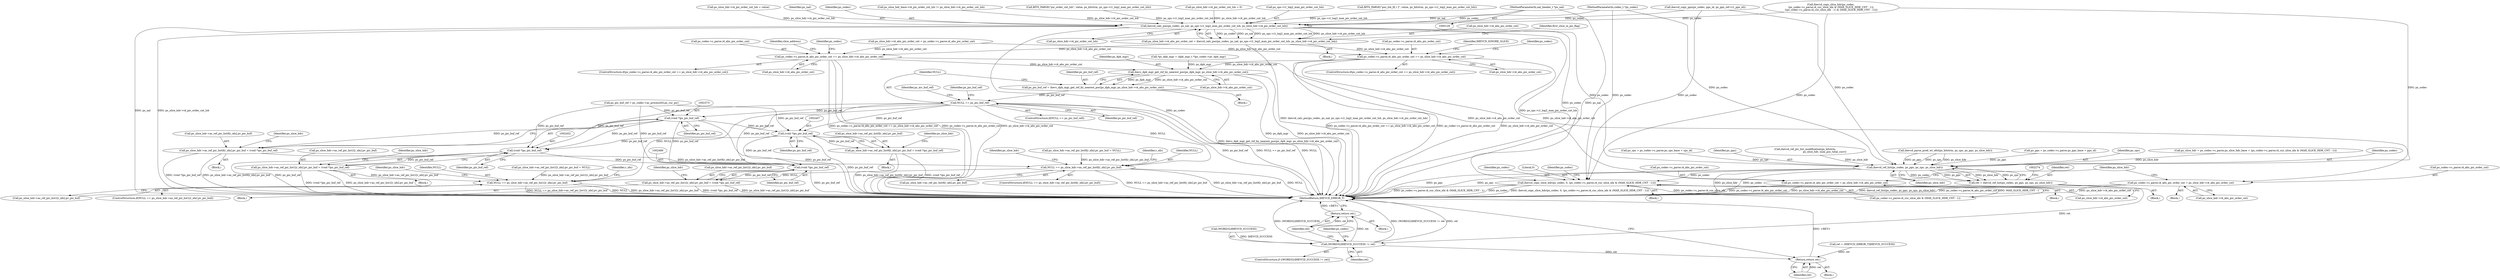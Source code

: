 digraph "0_Android_7c9be319a279654e55a6d757265f88c61a16a4d5@pointer" {
"1000131" [label="(MethodParameterIn,nal_header_t *ps_nal)"];
"1001674" [label="(Call,ihevcd_calc_poc(ps_codec, ps_nal, ps_sps->i1_log2_max_pic_order_cnt_lsb, ps_slice_hdr->i4_pic_order_cnt_lsb))"];
"1001670" [label="(Call,ps_slice_hdr->i4_abs_pic_order_cnt = ihevcd_calc_poc(ps_codec, ps_nal, ps_sps->i1_log2_max_pic_order_cnt_lsb, ps_slice_hdr->i4_pic_order_cnt_lsb))"];
"1001699" [label="(Call,ps_codec->s_parse.i4_abs_pic_order_cnt == ps_slice_hdr->i4_abs_pic_order_cnt)"];
"1001891" [label="(Call,ps_codec->s_parse.i4_abs_pic_order_cnt = ps_slice_hdr->i4_abs_pic_order_cnt)"];
"1002306" [label="(Call,ihevc_dpb_mgr_get_ref_by_nearest_poc(ps_dpb_mgr, ps_slice_hdr->i4_abs_pic_order_cnt))"];
"1002304" [label="(Call,ps_pic_buf_ref = ihevc_dpb_mgr_get_ref_by_nearest_poc(ps_dpb_mgr, ps_slice_hdr->i4_abs_pic_order_cnt))"];
"1002312" [label="(Call,NULL == ps_pic_buf_ref)"];
"1002354" [label="(Call,NULL == ps_slice_hdr->as_ref_pic_list0[r_idx].pv_pic_buf)"];
"1002433" [label="(Call,NULL == ps_slice_hdr->as_ref_pic_list1[r_idx].pv_pic_buf)"];
"1002372" [label="(Call,(void *)ps_pic_buf_ref)"];
"1002364" [label="(Call,ps_slice_hdr->as_ref_pic_list0[r_idx].pv_pic_buf = (void *)ps_pic_buf_ref)"];
"1002406" [label="(Call,(void *)ps_pic_buf_ref)"];
"1002398" [label="(Call,ps_slice_hdr->as_ref_pic_list0[r_idx].pv_pic_buf = (void *)ps_pic_buf_ref)"];
"1002451" [label="(Call,(void *)ps_pic_buf_ref)"];
"1002443" [label="(Call,ps_slice_hdr->as_ref_pic_list1[r_idx].pv_pic_buf = (void *)ps_pic_buf_ref)"];
"1002485" [label="(Call,(void *)ps_pic_buf_ref)"];
"1002477" [label="(Call,ps_slice_hdr->as_ref_pic_list1[r_idx].pv_pic_buf = (void *)ps_pic_buf_ref)"];
"1001903" [label="(Call,ps_codec->s_parse.i4_abs_pic_order_cnt == ps_slice_hdr->i4_abs_pic_order_cnt)"];
"1001914" [label="(Call,ps_codec->s_parse.i4_abs_pic_order_cnt = ps_slice_hdr->i4_abs_pic_order_cnt)"];
"1002266" [label="(Call,ihevcd_ref_list(ps_codec, ps_pps, ps_sps, ps_slice_hdr))"];
"1002264" [label="(Call,ret = ihevcd_ref_list(ps_codec, ps_pps, ps_sps, ps_slice_hdr))"];
"1002272" [label="(Call,(WORD32)IHEVCD_SUCCESS != ret)"];
"1002278" [label="(Return,return ret;)"];
"1002683" [label="(Return,return ret;)"];
"1002583" [label="(Call,ihevcd_copy_slice_hdr(ps_codec, 0, (ps_codec->s_parse.i4_cur_slice_idx & (MAX_SLICE_HDR_CNT - 1))))"];
"1002356" [label="(Call,ps_slice_hdr->as_ref_pic_list0[r_idx].pv_pic_buf)"];
"1002476" [label="(Block,)"];
"1002271" [label="(ControlStructure,if ((WORD32)IHEVCD_SUCCESS != ret))"];
"1002444" [label="(Call,ps_slice_hdr->as_ref_pic_list1[r_idx].pv_pic_buf)"];
"1002272" [label="(Call,(WORD32)IHEVCD_SUCCESS != ret)"];
"1001705" [label="(Call,ps_slice_hdr->i4_abs_pic_order_cnt)"];
"1001700" [label="(Call,ps_codec->s_parse.i4_abs_pic_order_cnt)"];
"1001913" [label="(Identifier,IHEVCD_IGNORE_SLICE)"];
"1000134" [label="(Call,ret = (IHEVCD_ERROR_T)IHEVCD_SUCCESS)"];
"1002264" [label="(Call,ret = ihevcd_ref_list(ps_codec, ps_pps, ps_sps, ps_slice_hdr))"];
"1000265" [label="(Call,ihevcd_copy_pps(ps_codec, pps_id, ps_pps_ref->i1_pps_id))"];
"1001676" [label="(Identifier,ps_nal)"];
"1002408" [label="(Identifier,ps_pic_buf_ref)"];
"1001291" [label="(Call,ihevcd_ref_pic_list_modification(ps_bitstrm,\n                                                 ps_slice_hdr, num_poc_total_curr))"];
"1002413" [label="(Identifier,ps_slice_hdr)"];
"1001675" [label="(Identifier,ps_codec)"];
"1002368" [label="(Identifier,ps_slice_hdr)"];
"1002487" [label="(Identifier,ps_pic_buf_ref)"];
"1002284" [label="(Block,)"];
"1002317" [label="(Identifier,ps_pic_buf_ref)"];
"1001698" [label="(ControlStructure,if(ps_codec->s_parse.i4_abs_pic_order_cnt == ps_slice_hdr->i4_abs_pic_order_cnt))"];
"1002363" [label="(Block,)"];
"1002263" [label="(Block,)"];
"1002477" [label="(Call,ps_slice_hdr->as_ref_pic_list1[r_idx].pv_pic_buf = (void *)ps_pic_buf_ref)"];
"1001674" [label="(Call,ihevcd_calc_poc(ps_codec, ps_nal, ps_sps->i1_log2_max_pic_order_cnt_lsb, ps_slice_hdr->i4_pic_order_cnt_lsb))"];
"1002276" [label="(Identifier,ret)"];
"1001891" [label="(Call,ps_codec->s_parse.i4_abs_pic_order_cnt = ps_slice_hdr->i4_abs_pic_order_cnt)"];
"1000130" [label="(MethodParameterIn,codec_t *ps_codec)"];
"1001444" [label="(Call,ihevcd_parse_pred_wt_ofst(ps_bitstrm, ps_sps, ps_pps, ps_slice_hdr))"];
"1002226" [label="(Call,ps_slice_hdr->as_ref_pic_list0[r_idx].pv_pic_buf = NULL)"];
"1002306" [label="(Call,ihevc_dpb_mgr_get_ref_by_nearest_poc(ps_dpb_mgr, ps_slice_hdr->i4_abs_pic_order_cnt))"];
"1002432" [label="(ControlStructure,if(NULL == ps_slice_hdr->as_ref_pic_list1[r_idx].pv_pic_buf))"];
"1002305" [label="(Identifier,ps_pic_buf_ref)"];
"1000222" [label="(Call,ps_pps = ps_codec->s_parse.ps_pps_base + pps_id)"];
"1002406" [label="(Call,(void *)ps_pic_buf_ref)"];
"1002269" [label="(Identifier,ps_sps)"];
"1001711" [label="(Identifier,slice_address)"];
"1002304" [label="(Call,ps_pic_buf_ref = ihevc_dpb_mgr_get_ref_by_nearest_poc(ps_dpb_mgr, ps_slice_hdr->i4_abs_pic_order_cnt))"];
"1000399" [label="(Call,ps_slice_hdr = ps_codec->s_parse.ps_slice_hdr_base + (ps_codec->s_parse.i4_cur_slice_idx & (MAX_SLICE_HDR_CNT - 1)))"];
"1002379" [label="(Identifier,ps_slice_hdr)"];
"1002372" [label="(Call,(void *)ps_pic_buf_ref)"];
"1002312" [label="(Call,NULL == ps_pic_buf_ref)"];
"1002267" [label="(Identifier,ps_codec)"];
"1001897" [label="(Call,ps_slice_hdr->i4_abs_pic_order_cnt)"];
"1002308" [label="(Call,ps_slice_hdr->i4_abs_pic_order_cnt)"];
"1002354" [label="(Call,NULL == ps_slice_hdr->as_ref_pic_list0[r_idx].pv_pic_buf)"];
"1002442" [label="(Block,)"];
"1002351" [label="(Identifier,r_idx)"];
"1002270" [label="(Identifier,ps_slice_hdr)"];
"1002316" [label="(Call,ps_pic_buf_ref = ps_codec->as_process[0].ps_cur_pic)"];
"1000276" [label="(Call,ps_sps = ps_codec->s_parse.ps_sps_base + sps_id)"];
"1002492" [label="(Identifier,ps_slice_hdr)"];
"1002244" [label="(Call,ps_slice_hdr->as_ref_pic_list1[r_idx].pv_pic_buf = NULL)"];
"1002265" [label="(Identifier,ret)"];
"1001670" [label="(Call,ps_slice_hdr->i4_abs_pic_order_cnt = ihevcd_calc_poc(ps_codec, ps_nal, ps_sps->i1_log2_max_pic_order_cnt_lsb, ps_slice_hdr->i4_pic_order_cnt_lsb))"];
"1001699" [label="(Call,ps_codec->s_parse.i4_abs_pic_order_cnt == ps_slice_hdr->i4_abs_pic_order_cnt)"];
"1002397" [label="(Block,)"];
"1002307" [label="(Identifier,ps_dpb_mgr)"];
"1001816" [label="(Identifier,ps_codec)"];
"1001653" [label="(Call,ps_slice_hdr_base->i4_pic_order_cnt_lsb != ps_slice_hdr->i4_pic_order_cnt_lsb)"];
"1001669" [label="(Block,)"];
"1001925" [label="(Identifier,ps_slice_hdr)"];
"1002273" [label="(Call,(WORD32)IHEVCD_SUCCESS)"];
"1001680" [label="(Call,ps_slice_hdr->i4_pic_order_cnt_lsb)"];
"1001685" [label="(Call,ps_slice_hdr->i4_abs_pic_order_cnt = ps_codec->s_parse.i4_abs_pic_order_cnt)"];
"1001892" [label="(Call,ps_codec->s_parse.i4_abs_pic_order_cnt)"];
"1001671" [label="(Call,ps_slice_hdr->i4_abs_pic_order_cnt)"];
"1002434" [label="(Identifier,NULL)"];
"1001917" [label="(Identifier,ps_codec)"];
"1002365" [label="(Call,ps_slice_hdr->as_ref_pic_list0[r_idx].pv_pic_buf)"];
"1001903" [label="(Call,ps_codec->s_parse.i4_abs_pic_order_cnt == ps_slice_hdr->i4_abs_pic_order_cnt)"];
"1002583" [label="(Call,ihevcd_copy_slice_hdr(ps_codec, 0, (ps_codec->s_parse.i4_cur_slice_idx & (MAX_SLICE_HDR_CNT - 1))))"];
"1001902" [label="(ControlStructure,if(ps_codec->s_parse.i4_abs_pic_order_cnt == ps_slice_hdr->i4_abs_pic_order_cnt))"];
"1002430" [label="(Identifier,r_idx)"];
"1002311" [label="(ControlStructure,if(NULL == ps_pic_buf_ref))"];
"1002374" [label="(Identifier,ps_pic_buf_ref)"];
"1002443" [label="(Call,ps_slice_hdr->as_ref_pic_list1[r_idx].pv_pic_buf = (void *)ps_pic_buf_ref)"];
"1002268" [label="(Identifier,ps_pps)"];
"1002314" [label="(Identifier,ps_pic_buf_ref)"];
"1002683" [label="(Return,return ret;)"];
"1002684" [label="(Identifier,ret)"];
"1002266" [label="(Call,ihevcd_ref_list(ps_codec, ps_pps, ps_sps, ps_slice_hdr))"];
"1002353" [label="(ControlStructure,if(NULL == ps_slice_hdr->as_ref_pic_list0[r_idx].pv_pic_buf))"];
"1001696" [label="(Identifier,first_slice_in_pic_flag)"];
"1002586" [label="(Call,ps_codec->s_parse.i4_cur_slice_idx & (MAX_SLICE_HDR_CNT - 1))"];
"1000131" [label="(MethodParameterIn,nal_header_t *ps_nal)"];
"1001915" [label="(Call,ps_codec->s_parse.i4_abs_pic_order_cnt)"];
"1000684" [label="(Call,BITS_PARSE(\"pic_order_cnt_lsb\", value, ps_bitstrm, ps_sps->i1_log2_max_pic_order_cnt_lsb))"];
"1002399" [label="(Call,ps_slice_hdr->as_ref_pic_list0[r_idx].pv_pic_buf)"];
"1002279" [label="(Identifier,ret)"];
"1002574" [label="(Block,)"];
"1002435" [label="(Call,ps_slice_hdr->as_ref_pic_list1[r_idx].pv_pic_buf)"];
"1001920" [label="(Call,ps_slice_hdr->i4_abs_pic_order_cnt)"];
"1002453" [label="(Identifier,ps_pic_buf_ref)"];
"1002398" [label="(Call,ps_slice_hdr->as_ref_pic_list0[r_idx].pv_pic_buf = (void *)ps_pic_buf_ref)"];
"1000562" [label="(Call,ps_slice_hdr->i4_pic_order_cnt_lsb = 0)"];
"1001677" [label="(Call,ps_sps->i1_log2_max_pic_order_cnt_lsb)"];
"1002478" [label="(Call,ps_slice_hdr->as_ref_pic_list1[r_idx].pv_pic_buf)"];
"1002597" [label="(Identifier,ps_codec)"];
"1002584" [label="(Identifier,ps_codec)"];
"1001914" [label="(Call,ps_codec->s_parse.i4_abs_pic_order_cnt = ps_slice_hdr->i4_abs_pic_order_cnt)"];
"1002364" [label="(Call,ps_slice_hdr->as_ref_pic_list0[r_idx].pv_pic_buf = (void *)ps_pic_buf_ref)"];
"1002335" [label="(Identifier,ps_mv_buf_ref)"];
"1001884" [label="(Block,)"];
"1002278" [label="(Return,return ret;)"];
"1002355" [label="(Identifier,NULL)"];
"1002485" [label="(Call,(void *)ps_pic_buf_ref)"];
"1001901" [label="(Block,)"];
"1000961" [label="(Call,BITS_PARSE(\"poc_lsb_lt[ i ]\", value, ps_bitstrm, ps_sps->i1_log2_max_pic_order_cnt_lsb))"];
"1000691" [label="(Call,ps_slice_hdr->i4_pic_order_cnt_lsb = value)"];
"1002289" [label="(Call,*ps_dpb_mgr = (dpb_mgr_t *)ps_codec->pv_dpb_mgr)"];
"1002313" [label="(Identifier,NULL)"];
"1002458" [label="(Identifier,ps_slice_hdr)"];
"1002433" [label="(Call,NULL == ps_slice_hdr->as_ref_pic_list1[r_idx].pv_pic_buf)"];
"1002585" [label="(Literal,0)"];
"1002451" [label="(Call,(void *)ps_pic_buf_ref)"];
"1002685" [label="(MethodReturn,IHEVCD_ERROR_T)"];
"1000440" [label="(Call,ihevcd_copy_slice_hdr(ps_codec,\n (ps_codec->s_parse.i4_cur_slice_idx & (MAX_SLICE_HDR_CNT - 1)),\n ((ps_codec->s_parse.i4_cur_slice_idx - 1) & (MAX_SLICE_HDR_CNT - 1))))"];
"1001909" [label="(Call,ps_slice_hdr->i4_abs_pic_order_cnt)"];
"1002447" [label="(Identifier,ps_slice_hdr)"];
"1002282" [label="(Identifier,ps_codec)"];
"1000132" [label="(Block,)"];
"1001904" [label="(Call,ps_codec->s_parse.i4_abs_pic_order_cnt)"];
"1002277" [label="(Block,)"];
"1000131" -> "1000129"  [label="AST: "];
"1000131" -> "1002685"  [label="DDG: ps_nal"];
"1000131" -> "1001674"  [label="DDG: ps_nal"];
"1001674" -> "1001670"  [label="AST: "];
"1001674" -> "1001680"  [label="CFG: "];
"1001675" -> "1001674"  [label="AST: "];
"1001676" -> "1001674"  [label="AST: "];
"1001677" -> "1001674"  [label="AST: "];
"1001680" -> "1001674"  [label="AST: "];
"1001670" -> "1001674"  [label="CFG: "];
"1001674" -> "1002685"  [label="DDG: ps_slice_hdr->i4_pic_order_cnt_lsb"];
"1001674" -> "1002685"  [label="DDG: ps_sps->i1_log2_max_pic_order_cnt_lsb"];
"1001674" -> "1002685"  [label="DDG: ps_codec"];
"1001674" -> "1002685"  [label="DDG: ps_nal"];
"1001674" -> "1001670"  [label="DDG: ps_codec"];
"1001674" -> "1001670"  [label="DDG: ps_nal"];
"1001674" -> "1001670"  [label="DDG: ps_sps->i1_log2_max_pic_order_cnt_lsb"];
"1001674" -> "1001670"  [label="DDG: ps_slice_hdr->i4_pic_order_cnt_lsb"];
"1000265" -> "1001674"  [label="DDG: ps_codec"];
"1000440" -> "1001674"  [label="DDG: ps_codec"];
"1000130" -> "1001674"  [label="DDG: ps_codec"];
"1000961" -> "1001674"  [label="DDG: ps_sps->i1_log2_max_pic_order_cnt_lsb"];
"1000684" -> "1001674"  [label="DDG: ps_sps->i1_log2_max_pic_order_cnt_lsb"];
"1000562" -> "1001674"  [label="DDG: ps_slice_hdr->i4_pic_order_cnt_lsb"];
"1000691" -> "1001674"  [label="DDG: ps_slice_hdr->i4_pic_order_cnt_lsb"];
"1001653" -> "1001674"  [label="DDG: ps_slice_hdr->i4_pic_order_cnt_lsb"];
"1001674" -> "1002266"  [label="DDG: ps_codec"];
"1001674" -> "1002583"  [label="DDG: ps_codec"];
"1001670" -> "1001669"  [label="AST: "];
"1001671" -> "1001670"  [label="AST: "];
"1001696" -> "1001670"  [label="CFG: "];
"1001670" -> "1002685"  [label="DDG: ihevcd_calc_poc(ps_codec, ps_nal, ps_sps->i1_log2_max_pic_order_cnt_lsb, ps_slice_hdr->i4_pic_order_cnt_lsb)"];
"1001670" -> "1001699"  [label="DDG: ps_slice_hdr->i4_abs_pic_order_cnt"];
"1001670" -> "1001903"  [label="DDG: ps_slice_hdr->i4_abs_pic_order_cnt"];
"1001699" -> "1001698"  [label="AST: "];
"1001699" -> "1001705"  [label="CFG: "];
"1001700" -> "1001699"  [label="AST: "];
"1001705" -> "1001699"  [label="AST: "];
"1001711" -> "1001699"  [label="CFG: "];
"1001816" -> "1001699"  [label="CFG: "];
"1001699" -> "1002685"  [label="DDG: ps_codec->s_parse.i4_abs_pic_order_cnt == ps_slice_hdr->i4_abs_pic_order_cnt"];
"1001699" -> "1002685"  [label="DDG: ps_codec->s_parse.i4_abs_pic_order_cnt"];
"1001699" -> "1002685"  [label="DDG: ps_slice_hdr->i4_abs_pic_order_cnt"];
"1001685" -> "1001699"  [label="DDG: ps_slice_hdr->i4_abs_pic_order_cnt"];
"1001699" -> "1001891"  [label="DDG: ps_slice_hdr->i4_abs_pic_order_cnt"];
"1001699" -> "1002306"  [label="DDG: ps_slice_hdr->i4_abs_pic_order_cnt"];
"1001891" -> "1001884"  [label="AST: "];
"1001891" -> "1001897"  [label="CFG: "];
"1001892" -> "1001891"  [label="AST: "];
"1001897" -> "1001891"  [label="AST: "];
"1001925" -> "1001891"  [label="CFG: "];
"1001891" -> "1002685"  [label="DDG: ps_slice_hdr->i4_abs_pic_order_cnt"];
"1001891" -> "1002685"  [label="DDG: ps_codec->s_parse.i4_abs_pic_order_cnt"];
"1002306" -> "1002304"  [label="AST: "];
"1002306" -> "1002308"  [label="CFG: "];
"1002307" -> "1002306"  [label="AST: "];
"1002308" -> "1002306"  [label="AST: "];
"1002304" -> "1002306"  [label="CFG: "];
"1002306" -> "1002685"  [label="DDG: ps_slice_hdr->i4_abs_pic_order_cnt"];
"1002306" -> "1002685"  [label="DDG: ps_dpb_mgr"];
"1002306" -> "1002304"  [label="DDG: ps_dpb_mgr"];
"1002306" -> "1002304"  [label="DDG: ps_slice_hdr->i4_abs_pic_order_cnt"];
"1002289" -> "1002306"  [label="DDG: ps_dpb_mgr"];
"1001903" -> "1002306"  [label="DDG: ps_slice_hdr->i4_abs_pic_order_cnt"];
"1002304" -> "1002284"  [label="AST: "];
"1002305" -> "1002304"  [label="AST: "];
"1002313" -> "1002304"  [label="CFG: "];
"1002304" -> "1002685"  [label="DDG: ihevc_dpb_mgr_get_ref_by_nearest_poc(ps_dpb_mgr, ps_slice_hdr->i4_abs_pic_order_cnt)"];
"1002304" -> "1002312"  [label="DDG: ps_pic_buf_ref"];
"1002312" -> "1002311"  [label="AST: "];
"1002312" -> "1002314"  [label="CFG: "];
"1002313" -> "1002312"  [label="AST: "];
"1002314" -> "1002312"  [label="AST: "];
"1002317" -> "1002312"  [label="CFG: "];
"1002335" -> "1002312"  [label="CFG: "];
"1002312" -> "1002685"  [label="DDG: ps_pic_buf_ref"];
"1002312" -> "1002685"  [label="DDG: NULL == ps_pic_buf_ref"];
"1002312" -> "1002685"  [label="DDG: NULL"];
"1002312" -> "1002354"  [label="DDG: NULL"];
"1002312" -> "1002372"  [label="DDG: ps_pic_buf_ref"];
"1002312" -> "1002406"  [label="DDG: ps_pic_buf_ref"];
"1002312" -> "1002433"  [label="DDG: NULL"];
"1002312" -> "1002451"  [label="DDG: ps_pic_buf_ref"];
"1002312" -> "1002485"  [label="DDG: ps_pic_buf_ref"];
"1002354" -> "1002353"  [label="AST: "];
"1002354" -> "1002356"  [label="CFG: "];
"1002355" -> "1002354"  [label="AST: "];
"1002356" -> "1002354"  [label="AST: "];
"1002368" -> "1002354"  [label="CFG: "];
"1002351" -> "1002354"  [label="CFG: "];
"1002354" -> "1002685"  [label="DDG: NULL == ps_slice_hdr->as_ref_pic_list0[r_idx].pv_pic_buf"];
"1002354" -> "1002685"  [label="DDG: ps_slice_hdr->as_ref_pic_list0[r_idx].pv_pic_buf"];
"1002354" -> "1002685"  [label="DDG: NULL"];
"1002364" -> "1002354"  [label="DDG: ps_slice_hdr->as_ref_pic_list0[r_idx].pv_pic_buf"];
"1002226" -> "1002354"  [label="DDG: ps_slice_hdr->as_ref_pic_list0[r_idx].pv_pic_buf"];
"1002354" -> "1002433"  [label="DDG: NULL"];
"1002433" -> "1002432"  [label="AST: "];
"1002433" -> "1002435"  [label="CFG: "];
"1002434" -> "1002433"  [label="AST: "];
"1002435" -> "1002433"  [label="AST: "];
"1002447" -> "1002433"  [label="CFG: "];
"1002430" -> "1002433"  [label="CFG: "];
"1002433" -> "1002685"  [label="DDG: NULL"];
"1002433" -> "1002685"  [label="DDG: ps_slice_hdr->as_ref_pic_list1[r_idx].pv_pic_buf"];
"1002433" -> "1002685"  [label="DDG: NULL == ps_slice_hdr->as_ref_pic_list1[r_idx].pv_pic_buf"];
"1002244" -> "1002433"  [label="DDG: ps_slice_hdr->as_ref_pic_list1[r_idx].pv_pic_buf"];
"1002443" -> "1002433"  [label="DDG: ps_slice_hdr->as_ref_pic_list1[r_idx].pv_pic_buf"];
"1002372" -> "1002364"  [label="AST: "];
"1002372" -> "1002374"  [label="CFG: "];
"1002373" -> "1002372"  [label="AST: "];
"1002374" -> "1002372"  [label="AST: "];
"1002364" -> "1002372"  [label="CFG: "];
"1002372" -> "1002685"  [label="DDG: ps_pic_buf_ref"];
"1002372" -> "1002364"  [label="DDG: ps_pic_buf_ref"];
"1002316" -> "1002372"  [label="DDG: ps_pic_buf_ref"];
"1002372" -> "1002406"  [label="DDG: ps_pic_buf_ref"];
"1002372" -> "1002451"  [label="DDG: ps_pic_buf_ref"];
"1002372" -> "1002485"  [label="DDG: ps_pic_buf_ref"];
"1002364" -> "1002363"  [label="AST: "];
"1002365" -> "1002364"  [label="AST: "];
"1002379" -> "1002364"  [label="CFG: "];
"1002364" -> "1002685"  [label="DDG: ps_slice_hdr->as_ref_pic_list0[r_idx].pv_pic_buf"];
"1002364" -> "1002685"  [label="DDG: (void *)ps_pic_buf_ref"];
"1002406" -> "1002398"  [label="AST: "];
"1002406" -> "1002408"  [label="CFG: "];
"1002407" -> "1002406"  [label="AST: "];
"1002408" -> "1002406"  [label="AST: "];
"1002398" -> "1002406"  [label="CFG: "];
"1002406" -> "1002685"  [label="DDG: ps_pic_buf_ref"];
"1002406" -> "1002398"  [label="DDG: ps_pic_buf_ref"];
"1002316" -> "1002406"  [label="DDG: ps_pic_buf_ref"];
"1002406" -> "1002451"  [label="DDG: ps_pic_buf_ref"];
"1002406" -> "1002485"  [label="DDG: ps_pic_buf_ref"];
"1002398" -> "1002397"  [label="AST: "];
"1002399" -> "1002398"  [label="AST: "];
"1002413" -> "1002398"  [label="CFG: "];
"1002398" -> "1002685"  [label="DDG: (void *)ps_pic_buf_ref"];
"1002398" -> "1002685"  [label="DDG: ps_slice_hdr->as_ref_pic_list0[r_idx].pv_pic_buf"];
"1002451" -> "1002443"  [label="AST: "];
"1002451" -> "1002453"  [label="CFG: "];
"1002452" -> "1002451"  [label="AST: "];
"1002453" -> "1002451"  [label="AST: "];
"1002443" -> "1002451"  [label="CFG: "];
"1002451" -> "1002685"  [label="DDG: ps_pic_buf_ref"];
"1002451" -> "1002443"  [label="DDG: ps_pic_buf_ref"];
"1002316" -> "1002451"  [label="DDG: ps_pic_buf_ref"];
"1002451" -> "1002485"  [label="DDG: ps_pic_buf_ref"];
"1002443" -> "1002442"  [label="AST: "];
"1002444" -> "1002443"  [label="AST: "];
"1002458" -> "1002443"  [label="CFG: "];
"1002443" -> "1002685"  [label="DDG: (void *)ps_pic_buf_ref"];
"1002443" -> "1002685"  [label="DDG: ps_slice_hdr->as_ref_pic_list1[r_idx].pv_pic_buf"];
"1002485" -> "1002477"  [label="AST: "];
"1002485" -> "1002487"  [label="CFG: "];
"1002486" -> "1002485"  [label="AST: "];
"1002487" -> "1002485"  [label="AST: "];
"1002477" -> "1002485"  [label="CFG: "];
"1002485" -> "1002685"  [label="DDG: ps_pic_buf_ref"];
"1002485" -> "1002477"  [label="DDG: ps_pic_buf_ref"];
"1002316" -> "1002485"  [label="DDG: ps_pic_buf_ref"];
"1002477" -> "1002476"  [label="AST: "];
"1002478" -> "1002477"  [label="AST: "];
"1002492" -> "1002477"  [label="CFG: "];
"1002477" -> "1002685"  [label="DDG: (void *)ps_pic_buf_ref"];
"1002477" -> "1002685"  [label="DDG: ps_slice_hdr->as_ref_pic_list1[r_idx].pv_pic_buf"];
"1001903" -> "1001902"  [label="AST: "];
"1001903" -> "1001909"  [label="CFG: "];
"1001904" -> "1001903"  [label="AST: "];
"1001909" -> "1001903"  [label="AST: "];
"1001913" -> "1001903"  [label="CFG: "];
"1001917" -> "1001903"  [label="CFG: "];
"1001903" -> "1002685"  [label="DDG: ps_codec->s_parse.i4_abs_pic_order_cnt"];
"1001903" -> "1002685"  [label="DDG: ps_slice_hdr->i4_abs_pic_order_cnt"];
"1001903" -> "1002685"  [label="DDG: ps_codec->s_parse.i4_abs_pic_order_cnt == ps_slice_hdr->i4_abs_pic_order_cnt"];
"1001685" -> "1001903"  [label="DDG: ps_slice_hdr->i4_abs_pic_order_cnt"];
"1001903" -> "1001914"  [label="DDG: ps_slice_hdr->i4_abs_pic_order_cnt"];
"1001914" -> "1001901"  [label="AST: "];
"1001914" -> "1001920"  [label="CFG: "];
"1001915" -> "1001914"  [label="AST: "];
"1001920" -> "1001914"  [label="AST: "];
"1001925" -> "1001914"  [label="CFG: "];
"1001914" -> "1002685"  [label="DDG: ps_codec->s_parse.i4_abs_pic_order_cnt"];
"1001914" -> "1002685"  [label="DDG: ps_slice_hdr->i4_abs_pic_order_cnt"];
"1002266" -> "1002264"  [label="AST: "];
"1002266" -> "1002270"  [label="CFG: "];
"1002267" -> "1002266"  [label="AST: "];
"1002268" -> "1002266"  [label="AST: "];
"1002269" -> "1002266"  [label="AST: "];
"1002270" -> "1002266"  [label="AST: "];
"1002264" -> "1002266"  [label="CFG: "];
"1002266" -> "1002685"  [label="DDG: ps_slice_hdr"];
"1002266" -> "1002685"  [label="DDG: ps_codec"];
"1002266" -> "1002685"  [label="DDG: ps_pps"];
"1002266" -> "1002685"  [label="DDG: ps_sps"];
"1002266" -> "1002264"  [label="DDG: ps_codec"];
"1002266" -> "1002264"  [label="DDG: ps_pps"];
"1002266" -> "1002264"  [label="DDG: ps_sps"];
"1002266" -> "1002264"  [label="DDG: ps_slice_hdr"];
"1000265" -> "1002266"  [label="DDG: ps_codec"];
"1000440" -> "1002266"  [label="DDG: ps_codec"];
"1000130" -> "1002266"  [label="DDG: ps_codec"];
"1000222" -> "1002266"  [label="DDG: ps_pps"];
"1001444" -> "1002266"  [label="DDG: ps_pps"];
"1001444" -> "1002266"  [label="DDG: ps_sps"];
"1001444" -> "1002266"  [label="DDG: ps_slice_hdr"];
"1000276" -> "1002266"  [label="DDG: ps_sps"];
"1000399" -> "1002266"  [label="DDG: ps_slice_hdr"];
"1001291" -> "1002266"  [label="DDG: ps_slice_hdr"];
"1002266" -> "1002583"  [label="DDG: ps_codec"];
"1002264" -> "1002263"  [label="AST: "];
"1002265" -> "1002264"  [label="AST: "];
"1002274" -> "1002264"  [label="CFG: "];
"1002264" -> "1002685"  [label="DDG: ihevcd_ref_list(ps_codec, ps_pps, ps_sps, ps_slice_hdr)"];
"1002264" -> "1002272"  [label="DDG: ret"];
"1002272" -> "1002271"  [label="AST: "];
"1002272" -> "1002276"  [label="CFG: "];
"1002273" -> "1002272"  [label="AST: "];
"1002276" -> "1002272"  [label="AST: "];
"1002279" -> "1002272"  [label="CFG: "];
"1002282" -> "1002272"  [label="CFG: "];
"1002272" -> "1002685"  [label="DDG: (WORD32)IHEVCD_SUCCESS != ret"];
"1002272" -> "1002685"  [label="DDG: (WORD32)IHEVCD_SUCCESS"];
"1002272" -> "1002685"  [label="DDG: ret"];
"1002273" -> "1002272"  [label="DDG: IHEVCD_SUCCESS"];
"1002272" -> "1002278"  [label="DDG: ret"];
"1002272" -> "1002683"  [label="DDG: ret"];
"1002278" -> "1002277"  [label="AST: "];
"1002278" -> "1002279"  [label="CFG: "];
"1002279" -> "1002278"  [label="AST: "];
"1002685" -> "1002278"  [label="CFG: "];
"1002278" -> "1002685"  [label="DDG: <RET>"];
"1002279" -> "1002278"  [label="DDG: ret"];
"1002683" -> "1000132"  [label="AST: "];
"1002683" -> "1002684"  [label="CFG: "];
"1002684" -> "1002683"  [label="AST: "];
"1002685" -> "1002683"  [label="CFG: "];
"1002683" -> "1002685"  [label="DDG: <RET>"];
"1002684" -> "1002683"  [label="DDG: ret"];
"1000134" -> "1002683"  [label="DDG: ret"];
"1002583" -> "1002574"  [label="AST: "];
"1002583" -> "1002586"  [label="CFG: "];
"1002584" -> "1002583"  [label="AST: "];
"1002585" -> "1002583"  [label="AST: "];
"1002586" -> "1002583"  [label="AST: "];
"1002597" -> "1002583"  [label="CFG: "];
"1002583" -> "1002685"  [label="DDG: ps_codec->s_parse.i4_cur_slice_idx & (MAX_SLICE_HDR_CNT - 1)"];
"1002583" -> "1002685"  [label="DDG: ps_codec"];
"1002583" -> "1002685"  [label="DDG: ihevcd_copy_slice_hdr(ps_codec, 0, (ps_codec->s_parse.i4_cur_slice_idx & (MAX_SLICE_HDR_CNT - 1)))"];
"1000265" -> "1002583"  [label="DDG: ps_codec"];
"1000440" -> "1002583"  [label="DDG: ps_codec"];
"1000130" -> "1002583"  [label="DDG: ps_codec"];
"1002586" -> "1002583"  [label="DDG: ps_codec->s_parse.i4_cur_slice_idx"];
"1002586" -> "1002583"  [label="DDG: MAX_SLICE_HDR_CNT - 1"];
}
